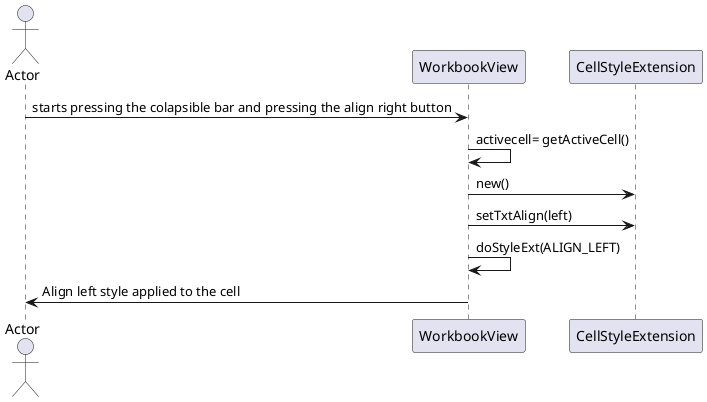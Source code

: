 @startuml
actor Actor
  participant "WorkbookView" as WV
  

  Actor -> WV : starts pressing the colapsible bar and pressing the align right button
  WV -> WV : activecell= getActiveCell()
  WV -> CellStyleExtension : new()
  WV -> CellStyleExtension : setTxtAlign(left)
  WV -> WV : doStyleExt(ALIGN_LEFT)
  WV -> Actor : Align left style applied to the cell
@enduml